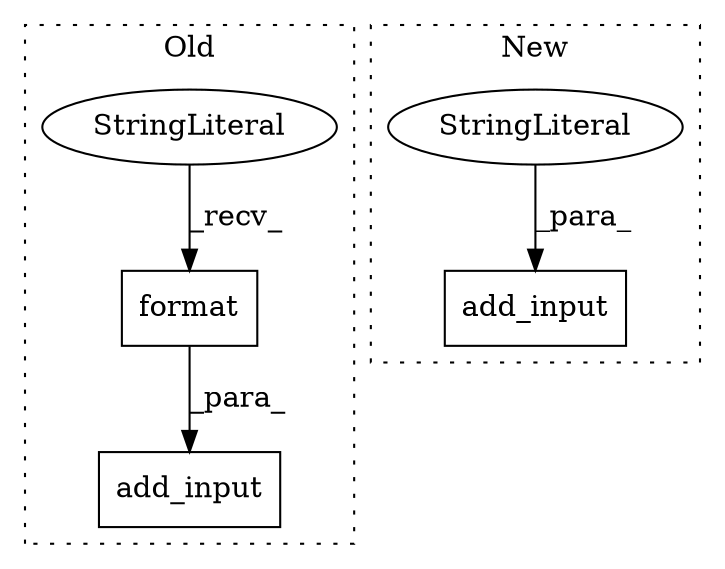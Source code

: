 digraph G {
subgraph cluster0 {
1 [label="add_input" a="32" s="3413,3455" l="10,1" shape="box"];
3 [label="format" a="32" s="3209,3234" l="7,1" shape="box"];
5 [label="StringLiteral" a="45" s="3199" l="9" shape="ellipse"];
label = "Old";
style="dotted";
}
subgraph cluster1 {
2 [label="add_input" a="32" s="3411,3455" l="10,1" shape="box"];
4 [label="StringLiteral" a="45" s="3432" l="7" shape="ellipse"];
label = "New";
style="dotted";
}
3 -> 1 [label="_para_"];
4 -> 2 [label="_para_"];
5 -> 3 [label="_recv_"];
}